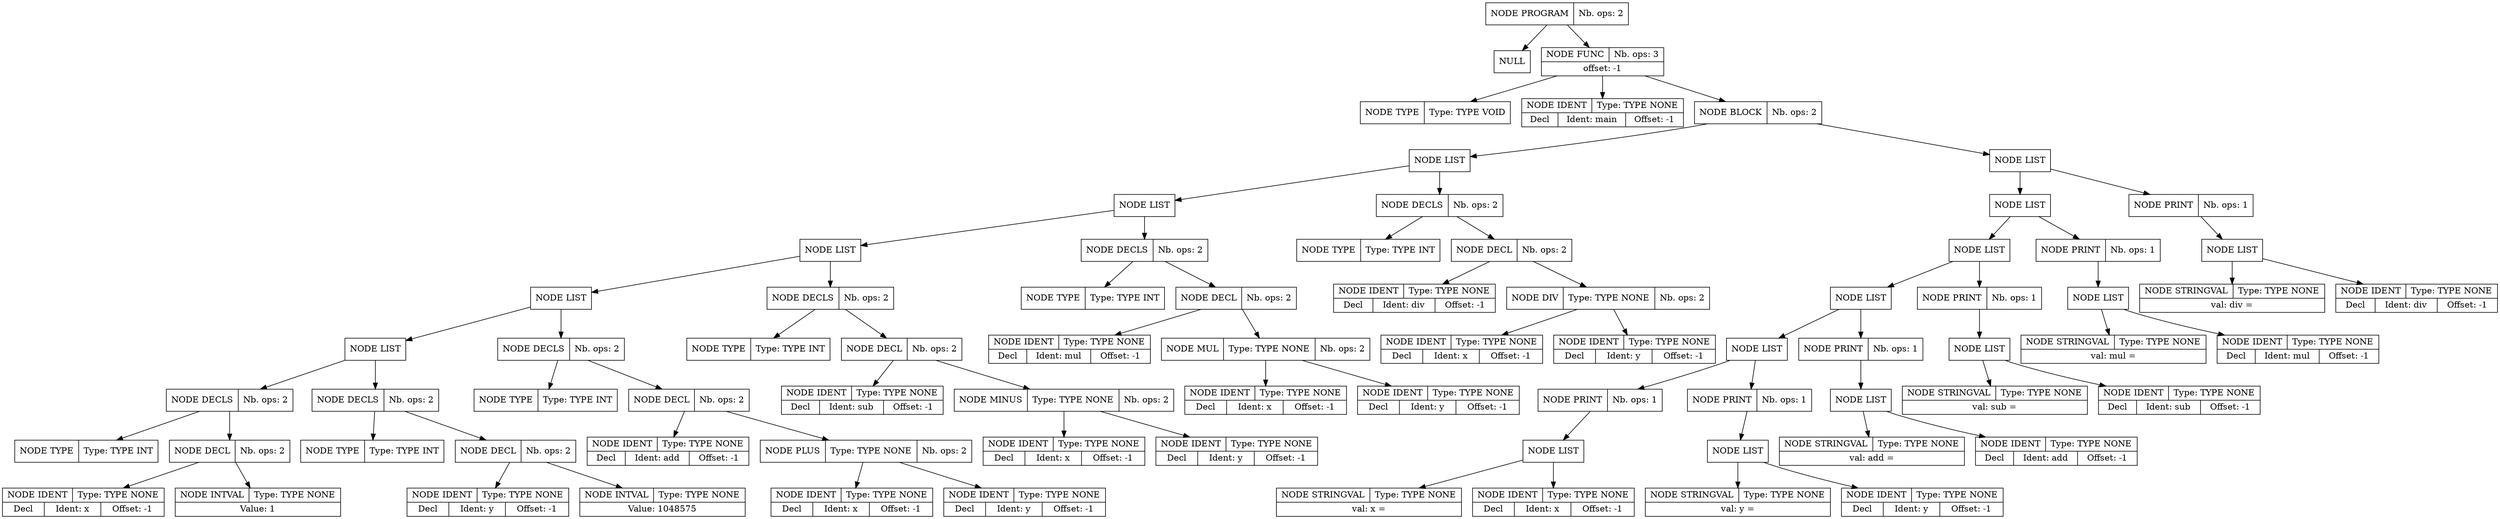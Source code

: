 digraph global_vars {
    N1 [shape=record, label="{{NODE PROGRAM|Nb. ops: 2}}"];
    N2 [shape=record, label="{{NULL}}"];
    edge[tailclip=true];
    N1 -> N2
    N3 [shape=record, label="{{NODE FUNC|Nb. ops: 3}|{offset: -1}}"];
    N4 [shape=record, label="{{NODE TYPE|Type: TYPE VOID}}"];
    edge[tailclip=true];
    N3 -> N4
    N5 [shape=record, label="{{NODE IDENT|Type: TYPE NONE}|{<decl>Decl      |Ident: main|Offset: -1}}"];
    edge[tailclip=true];
    N3 -> N5
    N6 [shape=record, label="{{NODE BLOCK|Nb. ops: 2}}"];
    N7 [shape=record, label="{{NODE LIST}}"];
    N8 [shape=record, label="{{NODE LIST}}"];
    N9 [shape=record, label="{{NODE LIST}}"];
    N10 [shape=record, label="{{NODE LIST}}"];
    N11 [shape=record, label="{{NODE LIST}}"];
    N12 [shape=record, label="{{NODE DECLS|Nb. ops: 2}}"];
    N13 [shape=record, label="{{NODE TYPE|Type: TYPE INT}}"];
    edge[tailclip=true];
    N12 -> N13
    N14 [shape=record, label="{{NODE DECL|Nb. ops: 2}}"];
    N15 [shape=record, label="{{NODE IDENT|Type: TYPE NONE}|{<decl>Decl      |Ident: x|Offset: -1}}"];
    edge[tailclip=true];
    N14 -> N15
    N16 [shape=record, label="{{NODE INTVAL|Type: TYPE NONE}|{Value: 1}}"];
    edge[tailclip=true];
    N14 -> N16
    edge[tailclip=true];
    N12 -> N14
    edge[tailclip=true];
    N11 -> N12
    N17 [shape=record, label="{{NODE DECLS|Nb. ops: 2}}"];
    N18 [shape=record, label="{{NODE TYPE|Type: TYPE INT}}"];
    edge[tailclip=true];
    N17 -> N18
    N19 [shape=record, label="{{NODE DECL|Nb. ops: 2}}"];
    N20 [shape=record, label="{{NODE IDENT|Type: TYPE NONE}|{<decl>Decl      |Ident: y|Offset: -1}}"];
    edge[tailclip=true];
    N19 -> N20
    N21 [shape=record, label="{{NODE INTVAL|Type: TYPE NONE}|{Value: 1048575}}"];
    edge[tailclip=true];
    N19 -> N21
    edge[tailclip=true];
    N17 -> N19
    edge[tailclip=true];
    N11 -> N17
    edge[tailclip=true];
    N10 -> N11
    N22 [shape=record, label="{{NODE DECLS|Nb. ops: 2}}"];
    N23 [shape=record, label="{{NODE TYPE|Type: TYPE INT}}"];
    edge[tailclip=true];
    N22 -> N23
    N24 [shape=record, label="{{NODE DECL|Nb. ops: 2}}"];
    N25 [shape=record, label="{{NODE IDENT|Type: TYPE NONE}|{<decl>Decl      |Ident: add|Offset: -1}}"];
    edge[tailclip=true];
    N24 -> N25
    N26 [shape=record, label="{{NODE PLUS|Type: TYPE NONE|Nb. ops: 2}}"];
    N27 [shape=record, label="{{NODE IDENT|Type: TYPE NONE}|{<decl>Decl      |Ident: x|Offset: -1}}"];
    edge[tailclip=true];
    N26 -> N27
    N28 [shape=record, label="{{NODE IDENT|Type: TYPE NONE}|{<decl>Decl      |Ident: y|Offset: -1}}"];
    edge[tailclip=true];
    N26 -> N28
    edge[tailclip=true];
    N24 -> N26
    edge[tailclip=true];
    N22 -> N24
    edge[tailclip=true];
    N10 -> N22
    edge[tailclip=true];
    N9 -> N10
    N29 [shape=record, label="{{NODE DECLS|Nb. ops: 2}}"];
    N30 [shape=record, label="{{NODE TYPE|Type: TYPE INT}}"];
    edge[tailclip=true];
    N29 -> N30
    N31 [shape=record, label="{{NODE DECL|Nb. ops: 2}}"];
    N32 [shape=record, label="{{NODE IDENT|Type: TYPE NONE}|{<decl>Decl      |Ident: sub|Offset: -1}}"];
    edge[tailclip=true];
    N31 -> N32
    N33 [shape=record, label="{{NODE MINUS|Type: TYPE NONE|Nb. ops: 2}}"];
    N34 [shape=record, label="{{NODE IDENT|Type: TYPE NONE}|{<decl>Decl      |Ident: x|Offset: -1}}"];
    edge[tailclip=true];
    N33 -> N34
    N35 [shape=record, label="{{NODE IDENT|Type: TYPE NONE}|{<decl>Decl      |Ident: y|Offset: -1}}"];
    edge[tailclip=true];
    N33 -> N35
    edge[tailclip=true];
    N31 -> N33
    edge[tailclip=true];
    N29 -> N31
    edge[tailclip=true];
    N9 -> N29
    edge[tailclip=true];
    N8 -> N9
    N36 [shape=record, label="{{NODE DECLS|Nb. ops: 2}}"];
    N37 [shape=record, label="{{NODE TYPE|Type: TYPE INT}}"];
    edge[tailclip=true];
    N36 -> N37
    N38 [shape=record, label="{{NODE DECL|Nb. ops: 2}}"];
    N39 [shape=record, label="{{NODE IDENT|Type: TYPE NONE}|{<decl>Decl      |Ident: mul|Offset: -1}}"];
    edge[tailclip=true];
    N38 -> N39
    N40 [shape=record, label="{{NODE MUL|Type: TYPE NONE|Nb. ops: 2}}"];
    N41 [shape=record, label="{{NODE IDENT|Type: TYPE NONE}|{<decl>Decl      |Ident: x|Offset: -1}}"];
    edge[tailclip=true];
    N40 -> N41
    N42 [shape=record, label="{{NODE IDENT|Type: TYPE NONE}|{<decl>Decl      |Ident: y|Offset: -1}}"];
    edge[tailclip=true];
    N40 -> N42
    edge[tailclip=true];
    N38 -> N40
    edge[tailclip=true];
    N36 -> N38
    edge[tailclip=true];
    N8 -> N36
    edge[tailclip=true];
    N7 -> N8
    N43 [shape=record, label="{{NODE DECLS|Nb. ops: 2}}"];
    N44 [shape=record, label="{{NODE TYPE|Type: TYPE INT}}"];
    edge[tailclip=true];
    N43 -> N44
    N45 [shape=record, label="{{NODE DECL|Nb. ops: 2}}"];
    N46 [shape=record, label="{{NODE IDENT|Type: TYPE NONE}|{<decl>Decl      |Ident: div|Offset: -1}}"];
    edge[tailclip=true];
    N45 -> N46
    N47 [shape=record, label="{{NODE DIV|Type: TYPE NONE|Nb. ops: 2}}"];
    N48 [shape=record, label="{{NODE IDENT|Type: TYPE NONE}|{<decl>Decl      |Ident: x|Offset: -1}}"];
    edge[tailclip=true];
    N47 -> N48
    N49 [shape=record, label="{{NODE IDENT|Type: TYPE NONE}|{<decl>Decl      |Ident: y|Offset: -1}}"];
    edge[tailclip=true];
    N47 -> N49
    edge[tailclip=true];
    N45 -> N47
    edge[tailclip=true];
    N43 -> N45
    edge[tailclip=true];
    N7 -> N43
    edge[tailclip=true];
    N6 -> N7
    N50 [shape=record, label="{{NODE LIST}}"];
    N51 [shape=record, label="{{NODE LIST}}"];
    N52 [shape=record, label="{{NODE LIST}}"];
    N53 [shape=record, label="{{NODE LIST}}"];
    N54 [shape=record, label="{{NODE LIST}}"];
    N55 [shape=record, label="{{NODE PRINT|Nb. ops: 1}}"];
    N56 [shape=record, label="{{NODE LIST}}"];
    N57 [shape=record, label="{{NODE STRINGVAL|Type: TYPE NONE}|{val: x = }}"];
    edge[tailclip=true];
    N56 -> N57
    N58 [shape=record, label="{{NODE IDENT|Type: TYPE NONE}|{<decl>Decl      |Ident: x|Offset: -1}}"];
    edge[tailclip=true];
    N56 -> N58
    edge[tailclip=true];
    N55 -> N56
    edge[tailclip=true];
    N54 -> N55
    N59 [shape=record, label="{{NODE PRINT|Nb. ops: 1}}"];
    N60 [shape=record, label="{{NODE LIST}}"];
    N61 [shape=record, label="{{NODE STRINGVAL|Type: TYPE NONE}|{val: y = }}"];
    edge[tailclip=true];
    N60 -> N61
    N62 [shape=record, label="{{NODE IDENT|Type: TYPE NONE}|{<decl>Decl      |Ident: y|Offset: -1}}"];
    edge[tailclip=true];
    N60 -> N62
    edge[tailclip=true];
    N59 -> N60
    edge[tailclip=true];
    N54 -> N59
    edge[tailclip=true];
    N53 -> N54
    N63 [shape=record, label="{{NODE PRINT|Nb. ops: 1}}"];
    N64 [shape=record, label="{{NODE LIST}}"];
    N65 [shape=record, label="{{NODE STRINGVAL|Type: TYPE NONE}|{val: add = }}"];
    edge[tailclip=true];
    N64 -> N65
    N66 [shape=record, label="{{NODE IDENT|Type: TYPE NONE}|{<decl>Decl      |Ident: add|Offset: -1}}"];
    edge[tailclip=true];
    N64 -> N66
    edge[tailclip=true];
    N63 -> N64
    edge[tailclip=true];
    N53 -> N63
    edge[tailclip=true];
    N52 -> N53
    N67 [shape=record, label="{{NODE PRINT|Nb. ops: 1}}"];
    N68 [shape=record, label="{{NODE LIST}}"];
    N69 [shape=record, label="{{NODE STRINGVAL|Type: TYPE NONE}|{val: sub = }}"];
    edge[tailclip=true];
    N68 -> N69
    N70 [shape=record, label="{{NODE IDENT|Type: TYPE NONE}|{<decl>Decl      |Ident: sub|Offset: -1}}"];
    edge[tailclip=true];
    N68 -> N70
    edge[tailclip=true];
    N67 -> N68
    edge[tailclip=true];
    N52 -> N67
    edge[tailclip=true];
    N51 -> N52
    N71 [shape=record, label="{{NODE PRINT|Nb. ops: 1}}"];
    N72 [shape=record, label="{{NODE LIST}}"];
    N73 [shape=record, label="{{NODE STRINGVAL|Type: TYPE NONE}|{val: mul = }}"];
    edge[tailclip=true];
    N72 -> N73
    N74 [shape=record, label="{{NODE IDENT|Type: TYPE NONE}|{<decl>Decl      |Ident: mul|Offset: -1}}"];
    edge[tailclip=true];
    N72 -> N74
    edge[tailclip=true];
    N71 -> N72
    edge[tailclip=true];
    N51 -> N71
    edge[tailclip=true];
    N50 -> N51
    N75 [shape=record, label="{{NODE PRINT|Nb. ops: 1}}"];
    N76 [shape=record, label="{{NODE LIST}}"];
    N77 [shape=record, label="{{NODE STRINGVAL|Type: TYPE NONE}|{val: div = }}"];
    edge[tailclip=true];
    N76 -> N77
    N78 [shape=record, label="{{NODE IDENT|Type: TYPE NONE}|{<decl>Decl      |Ident: div|Offset: -1}}"];
    edge[tailclip=true];
    N76 -> N78
    edge[tailclip=true];
    N75 -> N76
    edge[tailclip=true];
    N50 -> N75
    edge[tailclip=true];
    N6 -> N50
    edge[tailclip=true];
    N3 -> N6
    edge[tailclip=true];
    N1 -> N3
}
